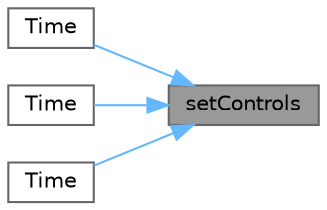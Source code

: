 digraph "setControls"
{
 // LATEX_PDF_SIZE
  bgcolor="transparent";
  edge [fontname=Helvetica,fontsize=10,labelfontname=Helvetica,labelfontsize=10];
  node [fontname=Helvetica,fontsize=10,shape=box,height=0.2,width=0.4];
  rankdir="RL";
  Node1 [id="Node000001",label="setControls",height=0.2,width=0.4,color="gray40", fillcolor="grey60", style="filled", fontcolor="black",tooltip=" "];
  Node1 -> Node2 [id="edge1_Node000001_Node000002",dir="back",color="steelblue1",style="solid",tooltip=" "];
  Node2 [id="Node000002",label="Time",height=0.2,width=0.4,color="grey40", fillcolor="white", style="filled",URL="$classFoam_1_1Time.html#ae169297f45cc325e7222d714df8d86f3",tooltip=" "];
  Node1 -> Node3 [id="edge2_Node000001_Node000003",dir="back",color="steelblue1",style="solid",tooltip=" "];
  Node3 [id="Node000003",label="Time",height=0.2,width=0.4,color="grey40", fillcolor="white", style="filled",URL="$classFoam_1_1Time.html#a2b0b679e1e228162bcff68878b3b4ad5",tooltip=" "];
  Node1 -> Node4 [id="edge3_Node000001_Node000004",dir="back",color="steelblue1",style="solid",tooltip=" "];
  Node4 [id="Node000004",label="Time",height=0.2,width=0.4,color="grey40", fillcolor="white", style="filled",URL="$classFoam_1_1Time.html#a44fb2ba4ceb00d9c19eca110cb79ea25",tooltip=" "];
}
